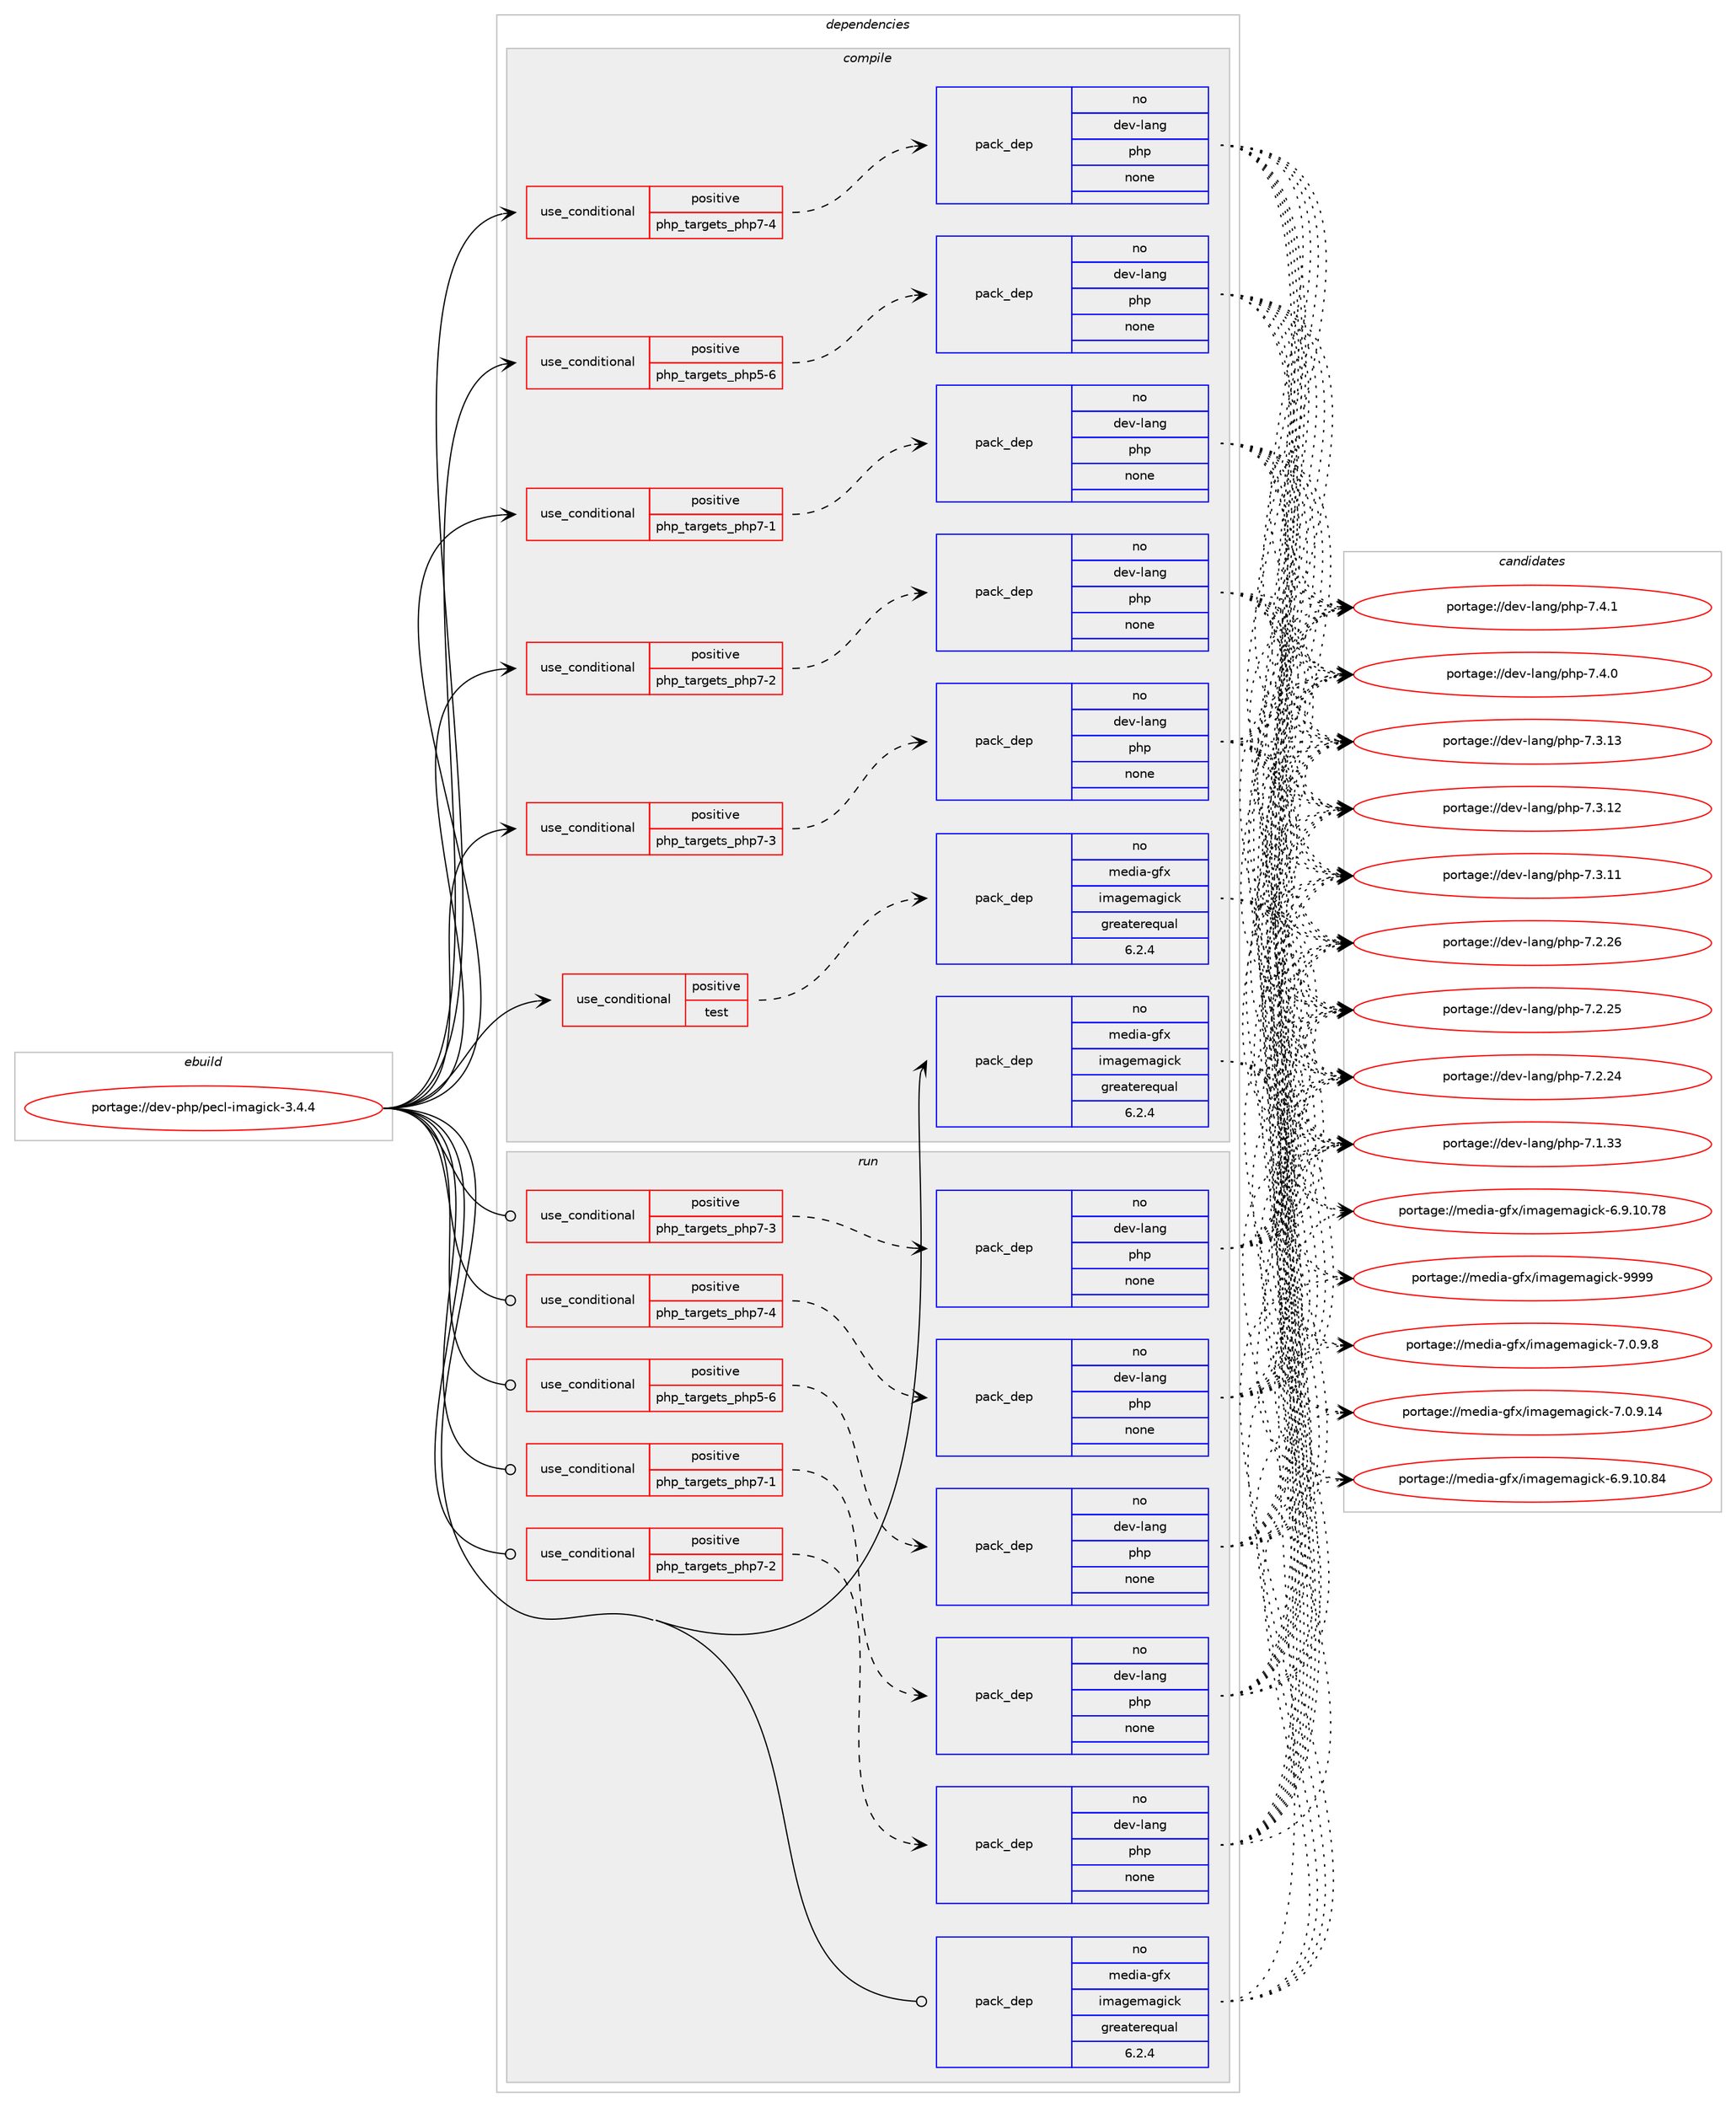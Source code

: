 digraph prolog {

# *************
# Graph options
# *************

newrank=true;
concentrate=true;
compound=true;
graph [rankdir=LR,fontname=Helvetica,fontsize=10,ranksep=1.5];#, ranksep=2.5, nodesep=0.2];
edge  [arrowhead=vee];
node  [fontname=Helvetica,fontsize=10];

# **********
# The ebuild
# **********

subgraph cluster_leftcol {
color=gray;
label=<<i>ebuild</i>>;
id [label="portage://dev-php/pecl-imagick-3.4.4", color=red, width=4, href="../dev-php/pecl-imagick-3.4.4.svg"];
}

# ****************
# The dependencies
# ****************

subgraph cluster_midcol {
color=gray;
label=<<i>dependencies</i>>;
subgraph cluster_compile {
fillcolor="#eeeeee";
style=filled;
label=<<i>compile</i>>;
subgraph cond120700 {
dependency476544 [label=<<TABLE BORDER="0" CELLBORDER="1" CELLSPACING="0" CELLPADDING="4"><TR><TD ROWSPAN="3" CELLPADDING="10">use_conditional</TD></TR><TR><TD>positive</TD></TR><TR><TD>php_targets_php5-6</TD></TR></TABLE>>, shape=none, color=red];
subgraph pack350807 {
dependency476545 [label=<<TABLE BORDER="0" CELLBORDER="1" CELLSPACING="0" CELLPADDING="4" WIDTH="220"><TR><TD ROWSPAN="6" CELLPADDING="30">pack_dep</TD></TR><TR><TD WIDTH="110">no</TD></TR><TR><TD>dev-lang</TD></TR><TR><TD>php</TD></TR><TR><TD>none</TD></TR><TR><TD></TD></TR></TABLE>>, shape=none, color=blue];
}
dependency476544:e -> dependency476545:w [weight=20,style="dashed",arrowhead="vee"];
}
id:e -> dependency476544:w [weight=20,style="solid",arrowhead="vee"];
subgraph cond120701 {
dependency476546 [label=<<TABLE BORDER="0" CELLBORDER="1" CELLSPACING="0" CELLPADDING="4"><TR><TD ROWSPAN="3" CELLPADDING="10">use_conditional</TD></TR><TR><TD>positive</TD></TR><TR><TD>php_targets_php7-1</TD></TR></TABLE>>, shape=none, color=red];
subgraph pack350808 {
dependency476547 [label=<<TABLE BORDER="0" CELLBORDER="1" CELLSPACING="0" CELLPADDING="4" WIDTH="220"><TR><TD ROWSPAN="6" CELLPADDING="30">pack_dep</TD></TR><TR><TD WIDTH="110">no</TD></TR><TR><TD>dev-lang</TD></TR><TR><TD>php</TD></TR><TR><TD>none</TD></TR><TR><TD></TD></TR></TABLE>>, shape=none, color=blue];
}
dependency476546:e -> dependency476547:w [weight=20,style="dashed",arrowhead="vee"];
}
id:e -> dependency476546:w [weight=20,style="solid",arrowhead="vee"];
subgraph cond120702 {
dependency476548 [label=<<TABLE BORDER="0" CELLBORDER="1" CELLSPACING="0" CELLPADDING="4"><TR><TD ROWSPAN="3" CELLPADDING="10">use_conditional</TD></TR><TR><TD>positive</TD></TR><TR><TD>php_targets_php7-2</TD></TR></TABLE>>, shape=none, color=red];
subgraph pack350809 {
dependency476549 [label=<<TABLE BORDER="0" CELLBORDER="1" CELLSPACING="0" CELLPADDING="4" WIDTH="220"><TR><TD ROWSPAN="6" CELLPADDING="30">pack_dep</TD></TR><TR><TD WIDTH="110">no</TD></TR><TR><TD>dev-lang</TD></TR><TR><TD>php</TD></TR><TR><TD>none</TD></TR><TR><TD></TD></TR></TABLE>>, shape=none, color=blue];
}
dependency476548:e -> dependency476549:w [weight=20,style="dashed",arrowhead="vee"];
}
id:e -> dependency476548:w [weight=20,style="solid",arrowhead="vee"];
subgraph cond120703 {
dependency476550 [label=<<TABLE BORDER="0" CELLBORDER="1" CELLSPACING="0" CELLPADDING="4"><TR><TD ROWSPAN="3" CELLPADDING="10">use_conditional</TD></TR><TR><TD>positive</TD></TR><TR><TD>php_targets_php7-3</TD></TR></TABLE>>, shape=none, color=red];
subgraph pack350810 {
dependency476551 [label=<<TABLE BORDER="0" CELLBORDER="1" CELLSPACING="0" CELLPADDING="4" WIDTH="220"><TR><TD ROWSPAN="6" CELLPADDING="30">pack_dep</TD></TR><TR><TD WIDTH="110">no</TD></TR><TR><TD>dev-lang</TD></TR><TR><TD>php</TD></TR><TR><TD>none</TD></TR><TR><TD></TD></TR></TABLE>>, shape=none, color=blue];
}
dependency476550:e -> dependency476551:w [weight=20,style="dashed",arrowhead="vee"];
}
id:e -> dependency476550:w [weight=20,style="solid",arrowhead="vee"];
subgraph cond120704 {
dependency476552 [label=<<TABLE BORDER="0" CELLBORDER="1" CELLSPACING="0" CELLPADDING="4"><TR><TD ROWSPAN="3" CELLPADDING="10">use_conditional</TD></TR><TR><TD>positive</TD></TR><TR><TD>php_targets_php7-4</TD></TR></TABLE>>, shape=none, color=red];
subgraph pack350811 {
dependency476553 [label=<<TABLE BORDER="0" CELLBORDER="1" CELLSPACING="0" CELLPADDING="4" WIDTH="220"><TR><TD ROWSPAN="6" CELLPADDING="30">pack_dep</TD></TR><TR><TD WIDTH="110">no</TD></TR><TR><TD>dev-lang</TD></TR><TR><TD>php</TD></TR><TR><TD>none</TD></TR><TR><TD></TD></TR></TABLE>>, shape=none, color=blue];
}
dependency476552:e -> dependency476553:w [weight=20,style="dashed",arrowhead="vee"];
}
id:e -> dependency476552:w [weight=20,style="solid",arrowhead="vee"];
subgraph cond120705 {
dependency476554 [label=<<TABLE BORDER="0" CELLBORDER="1" CELLSPACING="0" CELLPADDING="4"><TR><TD ROWSPAN="3" CELLPADDING="10">use_conditional</TD></TR><TR><TD>positive</TD></TR><TR><TD>test</TD></TR></TABLE>>, shape=none, color=red];
subgraph pack350812 {
dependency476555 [label=<<TABLE BORDER="0" CELLBORDER="1" CELLSPACING="0" CELLPADDING="4" WIDTH="220"><TR><TD ROWSPAN="6" CELLPADDING="30">pack_dep</TD></TR><TR><TD WIDTH="110">no</TD></TR><TR><TD>media-gfx</TD></TR><TR><TD>imagemagick</TD></TR><TR><TD>greaterequal</TD></TR><TR><TD>6.2.4</TD></TR></TABLE>>, shape=none, color=blue];
}
dependency476554:e -> dependency476555:w [weight=20,style="dashed",arrowhead="vee"];
}
id:e -> dependency476554:w [weight=20,style="solid",arrowhead="vee"];
subgraph pack350813 {
dependency476556 [label=<<TABLE BORDER="0" CELLBORDER="1" CELLSPACING="0" CELLPADDING="4" WIDTH="220"><TR><TD ROWSPAN="6" CELLPADDING="30">pack_dep</TD></TR><TR><TD WIDTH="110">no</TD></TR><TR><TD>media-gfx</TD></TR><TR><TD>imagemagick</TD></TR><TR><TD>greaterequal</TD></TR><TR><TD>6.2.4</TD></TR></TABLE>>, shape=none, color=blue];
}
id:e -> dependency476556:w [weight=20,style="solid",arrowhead="vee"];
}
subgraph cluster_compileandrun {
fillcolor="#eeeeee";
style=filled;
label=<<i>compile and run</i>>;
}
subgraph cluster_run {
fillcolor="#eeeeee";
style=filled;
label=<<i>run</i>>;
subgraph cond120706 {
dependency476557 [label=<<TABLE BORDER="0" CELLBORDER="1" CELLSPACING="0" CELLPADDING="4"><TR><TD ROWSPAN="3" CELLPADDING="10">use_conditional</TD></TR><TR><TD>positive</TD></TR><TR><TD>php_targets_php5-6</TD></TR></TABLE>>, shape=none, color=red];
subgraph pack350814 {
dependency476558 [label=<<TABLE BORDER="0" CELLBORDER="1" CELLSPACING="0" CELLPADDING="4" WIDTH="220"><TR><TD ROWSPAN="6" CELLPADDING="30">pack_dep</TD></TR><TR><TD WIDTH="110">no</TD></TR><TR><TD>dev-lang</TD></TR><TR><TD>php</TD></TR><TR><TD>none</TD></TR><TR><TD></TD></TR></TABLE>>, shape=none, color=blue];
}
dependency476557:e -> dependency476558:w [weight=20,style="dashed",arrowhead="vee"];
}
id:e -> dependency476557:w [weight=20,style="solid",arrowhead="odot"];
subgraph cond120707 {
dependency476559 [label=<<TABLE BORDER="0" CELLBORDER="1" CELLSPACING="0" CELLPADDING="4"><TR><TD ROWSPAN="3" CELLPADDING="10">use_conditional</TD></TR><TR><TD>positive</TD></TR><TR><TD>php_targets_php7-1</TD></TR></TABLE>>, shape=none, color=red];
subgraph pack350815 {
dependency476560 [label=<<TABLE BORDER="0" CELLBORDER="1" CELLSPACING="0" CELLPADDING="4" WIDTH="220"><TR><TD ROWSPAN="6" CELLPADDING="30">pack_dep</TD></TR><TR><TD WIDTH="110">no</TD></TR><TR><TD>dev-lang</TD></TR><TR><TD>php</TD></TR><TR><TD>none</TD></TR><TR><TD></TD></TR></TABLE>>, shape=none, color=blue];
}
dependency476559:e -> dependency476560:w [weight=20,style="dashed",arrowhead="vee"];
}
id:e -> dependency476559:w [weight=20,style="solid",arrowhead="odot"];
subgraph cond120708 {
dependency476561 [label=<<TABLE BORDER="0" CELLBORDER="1" CELLSPACING="0" CELLPADDING="4"><TR><TD ROWSPAN="3" CELLPADDING="10">use_conditional</TD></TR><TR><TD>positive</TD></TR><TR><TD>php_targets_php7-2</TD></TR></TABLE>>, shape=none, color=red];
subgraph pack350816 {
dependency476562 [label=<<TABLE BORDER="0" CELLBORDER="1" CELLSPACING="0" CELLPADDING="4" WIDTH="220"><TR><TD ROWSPAN="6" CELLPADDING="30">pack_dep</TD></TR><TR><TD WIDTH="110">no</TD></TR><TR><TD>dev-lang</TD></TR><TR><TD>php</TD></TR><TR><TD>none</TD></TR><TR><TD></TD></TR></TABLE>>, shape=none, color=blue];
}
dependency476561:e -> dependency476562:w [weight=20,style="dashed",arrowhead="vee"];
}
id:e -> dependency476561:w [weight=20,style="solid",arrowhead="odot"];
subgraph cond120709 {
dependency476563 [label=<<TABLE BORDER="0" CELLBORDER="1" CELLSPACING="0" CELLPADDING="4"><TR><TD ROWSPAN="3" CELLPADDING="10">use_conditional</TD></TR><TR><TD>positive</TD></TR><TR><TD>php_targets_php7-3</TD></TR></TABLE>>, shape=none, color=red];
subgraph pack350817 {
dependency476564 [label=<<TABLE BORDER="0" CELLBORDER="1" CELLSPACING="0" CELLPADDING="4" WIDTH="220"><TR><TD ROWSPAN="6" CELLPADDING="30">pack_dep</TD></TR><TR><TD WIDTH="110">no</TD></TR><TR><TD>dev-lang</TD></TR><TR><TD>php</TD></TR><TR><TD>none</TD></TR><TR><TD></TD></TR></TABLE>>, shape=none, color=blue];
}
dependency476563:e -> dependency476564:w [weight=20,style="dashed",arrowhead="vee"];
}
id:e -> dependency476563:w [weight=20,style="solid",arrowhead="odot"];
subgraph cond120710 {
dependency476565 [label=<<TABLE BORDER="0" CELLBORDER="1" CELLSPACING="0" CELLPADDING="4"><TR><TD ROWSPAN="3" CELLPADDING="10">use_conditional</TD></TR><TR><TD>positive</TD></TR><TR><TD>php_targets_php7-4</TD></TR></TABLE>>, shape=none, color=red];
subgraph pack350818 {
dependency476566 [label=<<TABLE BORDER="0" CELLBORDER="1" CELLSPACING="0" CELLPADDING="4" WIDTH="220"><TR><TD ROWSPAN="6" CELLPADDING="30">pack_dep</TD></TR><TR><TD WIDTH="110">no</TD></TR><TR><TD>dev-lang</TD></TR><TR><TD>php</TD></TR><TR><TD>none</TD></TR><TR><TD></TD></TR></TABLE>>, shape=none, color=blue];
}
dependency476565:e -> dependency476566:w [weight=20,style="dashed",arrowhead="vee"];
}
id:e -> dependency476565:w [weight=20,style="solid",arrowhead="odot"];
subgraph pack350819 {
dependency476567 [label=<<TABLE BORDER="0" CELLBORDER="1" CELLSPACING="0" CELLPADDING="4" WIDTH="220"><TR><TD ROWSPAN="6" CELLPADDING="30">pack_dep</TD></TR><TR><TD WIDTH="110">no</TD></TR><TR><TD>media-gfx</TD></TR><TR><TD>imagemagick</TD></TR><TR><TD>greaterequal</TD></TR><TR><TD>6.2.4</TD></TR></TABLE>>, shape=none, color=blue];
}
id:e -> dependency476567:w [weight=20,style="solid",arrowhead="odot"];
}
}

# **************
# The candidates
# **************

subgraph cluster_choices {
rank=same;
color=gray;
label=<<i>candidates</i>>;

subgraph choice350807 {
color=black;
nodesep=1;
choice100101118451089711010347112104112455546524649 [label="portage://dev-lang/php-7.4.1", color=red, width=4,href="../dev-lang/php-7.4.1.svg"];
choice100101118451089711010347112104112455546524648 [label="portage://dev-lang/php-7.4.0", color=red, width=4,href="../dev-lang/php-7.4.0.svg"];
choice10010111845108971101034711210411245554651464951 [label="portage://dev-lang/php-7.3.13", color=red, width=4,href="../dev-lang/php-7.3.13.svg"];
choice10010111845108971101034711210411245554651464950 [label="portage://dev-lang/php-7.3.12", color=red, width=4,href="../dev-lang/php-7.3.12.svg"];
choice10010111845108971101034711210411245554651464949 [label="portage://dev-lang/php-7.3.11", color=red, width=4,href="../dev-lang/php-7.3.11.svg"];
choice10010111845108971101034711210411245554650465054 [label="portage://dev-lang/php-7.2.26", color=red, width=4,href="../dev-lang/php-7.2.26.svg"];
choice10010111845108971101034711210411245554650465053 [label="portage://dev-lang/php-7.2.25", color=red, width=4,href="../dev-lang/php-7.2.25.svg"];
choice10010111845108971101034711210411245554650465052 [label="portage://dev-lang/php-7.2.24", color=red, width=4,href="../dev-lang/php-7.2.24.svg"];
choice10010111845108971101034711210411245554649465151 [label="portage://dev-lang/php-7.1.33", color=red, width=4,href="../dev-lang/php-7.1.33.svg"];
dependency476545:e -> choice100101118451089711010347112104112455546524649:w [style=dotted,weight="100"];
dependency476545:e -> choice100101118451089711010347112104112455546524648:w [style=dotted,weight="100"];
dependency476545:e -> choice10010111845108971101034711210411245554651464951:w [style=dotted,weight="100"];
dependency476545:e -> choice10010111845108971101034711210411245554651464950:w [style=dotted,weight="100"];
dependency476545:e -> choice10010111845108971101034711210411245554651464949:w [style=dotted,weight="100"];
dependency476545:e -> choice10010111845108971101034711210411245554650465054:w [style=dotted,weight="100"];
dependency476545:e -> choice10010111845108971101034711210411245554650465053:w [style=dotted,weight="100"];
dependency476545:e -> choice10010111845108971101034711210411245554650465052:w [style=dotted,weight="100"];
dependency476545:e -> choice10010111845108971101034711210411245554649465151:w [style=dotted,weight="100"];
}
subgraph choice350808 {
color=black;
nodesep=1;
choice100101118451089711010347112104112455546524649 [label="portage://dev-lang/php-7.4.1", color=red, width=4,href="../dev-lang/php-7.4.1.svg"];
choice100101118451089711010347112104112455546524648 [label="portage://dev-lang/php-7.4.0", color=red, width=4,href="../dev-lang/php-7.4.0.svg"];
choice10010111845108971101034711210411245554651464951 [label="portage://dev-lang/php-7.3.13", color=red, width=4,href="../dev-lang/php-7.3.13.svg"];
choice10010111845108971101034711210411245554651464950 [label="portage://dev-lang/php-7.3.12", color=red, width=4,href="../dev-lang/php-7.3.12.svg"];
choice10010111845108971101034711210411245554651464949 [label="portage://dev-lang/php-7.3.11", color=red, width=4,href="../dev-lang/php-7.3.11.svg"];
choice10010111845108971101034711210411245554650465054 [label="portage://dev-lang/php-7.2.26", color=red, width=4,href="../dev-lang/php-7.2.26.svg"];
choice10010111845108971101034711210411245554650465053 [label="portage://dev-lang/php-7.2.25", color=red, width=4,href="../dev-lang/php-7.2.25.svg"];
choice10010111845108971101034711210411245554650465052 [label="portage://dev-lang/php-7.2.24", color=red, width=4,href="../dev-lang/php-7.2.24.svg"];
choice10010111845108971101034711210411245554649465151 [label="portage://dev-lang/php-7.1.33", color=red, width=4,href="../dev-lang/php-7.1.33.svg"];
dependency476547:e -> choice100101118451089711010347112104112455546524649:w [style=dotted,weight="100"];
dependency476547:e -> choice100101118451089711010347112104112455546524648:w [style=dotted,weight="100"];
dependency476547:e -> choice10010111845108971101034711210411245554651464951:w [style=dotted,weight="100"];
dependency476547:e -> choice10010111845108971101034711210411245554651464950:w [style=dotted,weight="100"];
dependency476547:e -> choice10010111845108971101034711210411245554651464949:w [style=dotted,weight="100"];
dependency476547:e -> choice10010111845108971101034711210411245554650465054:w [style=dotted,weight="100"];
dependency476547:e -> choice10010111845108971101034711210411245554650465053:w [style=dotted,weight="100"];
dependency476547:e -> choice10010111845108971101034711210411245554650465052:w [style=dotted,weight="100"];
dependency476547:e -> choice10010111845108971101034711210411245554649465151:w [style=dotted,weight="100"];
}
subgraph choice350809 {
color=black;
nodesep=1;
choice100101118451089711010347112104112455546524649 [label="portage://dev-lang/php-7.4.1", color=red, width=4,href="../dev-lang/php-7.4.1.svg"];
choice100101118451089711010347112104112455546524648 [label="portage://dev-lang/php-7.4.0", color=red, width=4,href="../dev-lang/php-7.4.0.svg"];
choice10010111845108971101034711210411245554651464951 [label="portage://dev-lang/php-7.3.13", color=red, width=4,href="../dev-lang/php-7.3.13.svg"];
choice10010111845108971101034711210411245554651464950 [label="portage://dev-lang/php-7.3.12", color=red, width=4,href="../dev-lang/php-7.3.12.svg"];
choice10010111845108971101034711210411245554651464949 [label="portage://dev-lang/php-7.3.11", color=red, width=4,href="../dev-lang/php-7.3.11.svg"];
choice10010111845108971101034711210411245554650465054 [label="portage://dev-lang/php-7.2.26", color=red, width=4,href="../dev-lang/php-7.2.26.svg"];
choice10010111845108971101034711210411245554650465053 [label="portage://dev-lang/php-7.2.25", color=red, width=4,href="../dev-lang/php-7.2.25.svg"];
choice10010111845108971101034711210411245554650465052 [label="portage://dev-lang/php-7.2.24", color=red, width=4,href="../dev-lang/php-7.2.24.svg"];
choice10010111845108971101034711210411245554649465151 [label="portage://dev-lang/php-7.1.33", color=red, width=4,href="../dev-lang/php-7.1.33.svg"];
dependency476549:e -> choice100101118451089711010347112104112455546524649:w [style=dotted,weight="100"];
dependency476549:e -> choice100101118451089711010347112104112455546524648:w [style=dotted,weight="100"];
dependency476549:e -> choice10010111845108971101034711210411245554651464951:w [style=dotted,weight="100"];
dependency476549:e -> choice10010111845108971101034711210411245554651464950:w [style=dotted,weight="100"];
dependency476549:e -> choice10010111845108971101034711210411245554651464949:w [style=dotted,weight="100"];
dependency476549:e -> choice10010111845108971101034711210411245554650465054:w [style=dotted,weight="100"];
dependency476549:e -> choice10010111845108971101034711210411245554650465053:w [style=dotted,weight="100"];
dependency476549:e -> choice10010111845108971101034711210411245554650465052:w [style=dotted,weight="100"];
dependency476549:e -> choice10010111845108971101034711210411245554649465151:w [style=dotted,weight="100"];
}
subgraph choice350810 {
color=black;
nodesep=1;
choice100101118451089711010347112104112455546524649 [label="portage://dev-lang/php-7.4.1", color=red, width=4,href="../dev-lang/php-7.4.1.svg"];
choice100101118451089711010347112104112455546524648 [label="portage://dev-lang/php-7.4.0", color=red, width=4,href="../dev-lang/php-7.4.0.svg"];
choice10010111845108971101034711210411245554651464951 [label="portage://dev-lang/php-7.3.13", color=red, width=4,href="../dev-lang/php-7.3.13.svg"];
choice10010111845108971101034711210411245554651464950 [label="portage://dev-lang/php-7.3.12", color=red, width=4,href="../dev-lang/php-7.3.12.svg"];
choice10010111845108971101034711210411245554651464949 [label="portage://dev-lang/php-7.3.11", color=red, width=4,href="../dev-lang/php-7.3.11.svg"];
choice10010111845108971101034711210411245554650465054 [label="portage://dev-lang/php-7.2.26", color=red, width=4,href="../dev-lang/php-7.2.26.svg"];
choice10010111845108971101034711210411245554650465053 [label="portage://dev-lang/php-7.2.25", color=red, width=4,href="../dev-lang/php-7.2.25.svg"];
choice10010111845108971101034711210411245554650465052 [label="portage://dev-lang/php-7.2.24", color=red, width=4,href="../dev-lang/php-7.2.24.svg"];
choice10010111845108971101034711210411245554649465151 [label="portage://dev-lang/php-7.1.33", color=red, width=4,href="../dev-lang/php-7.1.33.svg"];
dependency476551:e -> choice100101118451089711010347112104112455546524649:w [style=dotted,weight="100"];
dependency476551:e -> choice100101118451089711010347112104112455546524648:w [style=dotted,weight="100"];
dependency476551:e -> choice10010111845108971101034711210411245554651464951:w [style=dotted,weight="100"];
dependency476551:e -> choice10010111845108971101034711210411245554651464950:w [style=dotted,weight="100"];
dependency476551:e -> choice10010111845108971101034711210411245554651464949:w [style=dotted,weight="100"];
dependency476551:e -> choice10010111845108971101034711210411245554650465054:w [style=dotted,weight="100"];
dependency476551:e -> choice10010111845108971101034711210411245554650465053:w [style=dotted,weight="100"];
dependency476551:e -> choice10010111845108971101034711210411245554650465052:w [style=dotted,weight="100"];
dependency476551:e -> choice10010111845108971101034711210411245554649465151:w [style=dotted,weight="100"];
}
subgraph choice350811 {
color=black;
nodesep=1;
choice100101118451089711010347112104112455546524649 [label="portage://dev-lang/php-7.4.1", color=red, width=4,href="../dev-lang/php-7.4.1.svg"];
choice100101118451089711010347112104112455546524648 [label="portage://dev-lang/php-7.4.0", color=red, width=4,href="../dev-lang/php-7.4.0.svg"];
choice10010111845108971101034711210411245554651464951 [label="portage://dev-lang/php-7.3.13", color=red, width=4,href="../dev-lang/php-7.3.13.svg"];
choice10010111845108971101034711210411245554651464950 [label="portage://dev-lang/php-7.3.12", color=red, width=4,href="../dev-lang/php-7.3.12.svg"];
choice10010111845108971101034711210411245554651464949 [label="portage://dev-lang/php-7.3.11", color=red, width=4,href="../dev-lang/php-7.3.11.svg"];
choice10010111845108971101034711210411245554650465054 [label="portage://dev-lang/php-7.2.26", color=red, width=4,href="../dev-lang/php-7.2.26.svg"];
choice10010111845108971101034711210411245554650465053 [label="portage://dev-lang/php-7.2.25", color=red, width=4,href="../dev-lang/php-7.2.25.svg"];
choice10010111845108971101034711210411245554650465052 [label="portage://dev-lang/php-7.2.24", color=red, width=4,href="../dev-lang/php-7.2.24.svg"];
choice10010111845108971101034711210411245554649465151 [label="portage://dev-lang/php-7.1.33", color=red, width=4,href="../dev-lang/php-7.1.33.svg"];
dependency476553:e -> choice100101118451089711010347112104112455546524649:w [style=dotted,weight="100"];
dependency476553:e -> choice100101118451089711010347112104112455546524648:w [style=dotted,weight="100"];
dependency476553:e -> choice10010111845108971101034711210411245554651464951:w [style=dotted,weight="100"];
dependency476553:e -> choice10010111845108971101034711210411245554651464950:w [style=dotted,weight="100"];
dependency476553:e -> choice10010111845108971101034711210411245554651464949:w [style=dotted,weight="100"];
dependency476553:e -> choice10010111845108971101034711210411245554650465054:w [style=dotted,weight="100"];
dependency476553:e -> choice10010111845108971101034711210411245554650465053:w [style=dotted,weight="100"];
dependency476553:e -> choice10010111845108971101034711210411245554650465052:w [style=dotted,weight="100"];
dependency476553:e -> choice10010111845108971101034711210411245554649465151:w [style=dotted,weight="100"];
}
subgraph choice350812 {
color=black;
nodesep=1;
choice1091011001059745103102120471051099710310110997103105991074557575757 [label="portage://media-gfx/imagemagick-9999", color=red, width=4,href="../media-gfx/imagemagick-9999.svg"];
choice1091011001059745103102120471051099710310110997103105991074555464846574656 [label="portage://media-gfx/imagemagick-7.0.9.8", color=red, width=4,href="../media-gfx/imagemagick-7.0.9.8.svg"];
choice109101100105974510310212047105109971031011099710310599107455546484657464952 [label="portage://media-gfx/imagemagick-7.0.9.14", color=red, width=4,href="../media-gfx/imagemagick-7.0.9.14.svg"];
choice10910110010597451031021204710510997103101109971031059910745544657464948465652 [label="portage://media-gfx/imagemagick-6.9.10.84", color=red, width=4,href="../media-gfx/imagemagick-6.9.10.84.svg"];
choice10910110010597451031021204710510997103101109971031059910745544657464948465556 [label="portage://media-gfx/imagemagick-6.9.10.78", color=red, width=4,href="../media-gfx/imagemagick-6.9.10.78.svg"];
dependency476555:e -> choice1091011001059745103102120471051099710310110997103105991074557575757:w [style=dotted,weight="100"];
dependency476555:e -> choice1091011001059745103102120471051099710310110997103105991074555464846574656:w [style=dotted,weight="100"];
dependency476555:e -> choice109101100105974510310212047105109971031011099710310599107455546484657464952:w [style=dotted,weight="100"];
dependency476555:e -> choice10910110010597451031021204710510997103101109971031059910745544657464948465652:w [style=dotted,weight="100"];
dependency476555:e -> choice10910110010597451031021204710510997103101109971031059910745544657464948465556:w [style=dotted,weight="100"];
}
subgraph choice350813 {
color=black;
nodesep=1;
choice1091011001059745103102120471051099710310110997103105991074557575757 [label="portage://media-gfx/imagemagick-9999", color=red, width=4,href="../media-gfx/imagemagick-9999.svg"];
choice1091011001059745103102120471051099710310110997103105991074555464846574656 [label="portage://media-gfx/imagemagick-7.0.9.8", color=red, width=4,href="../media-gfx/imagemagick-7.0.9.8.svg"];
choice109101100105974510310212047105109971031011099710310599107455546484657464952 [label="portage://media-gfx/imagemagick-7.0.9.14", color=red, width=4,href="../media-gfx/imagemagick-7.0.9.14.svg"];
choice10910110010597451031021204710510997103101109971031059910745544657464948465652 [label="portage://media-gfx/imagemagick-6.9.10.84", color=red, width=4,href="../media-gfx/imagemagick-6.9.10.84.svg"];
choice10910110010597451031021204710510997103101109971031059910745544657464948465556 [label="portage://media-gfx/imagemagick-6.9.10.78", color=red, width=4,href="../media-gfx/imagemagick-6.9.10.78.svg"];
dependency476556:e -> choice1091011001059745103102120471051099710310110997103105991074557575757:w [style=dotted,weight="100"];
dependency476556:e -> choice1091011001059745103102120471051099710310110997103105991074555464846574656:w [style=dotted,weight="100"];
dependency476556:e -> choice109101100105974510310212047105109971031011099710310599107455546484657464952:w [style=dotted,weight="100"];
dependency476556:e -> choice10910110010597451031021204710510997103101109971031059910745544657464948465652:w [style=dotted,weight="100"];
dependency476556:e -> choice10910110010597451031021204710510997103101109971031059910745544657464948465556:w [style=dotted,weight="100"];
}
subgraph choice350814 {
color=black;
nodesep=1;
choice100101118451089711010347112104112455546524649 [label="portage://dev-lang/php-7.4.1", color=red, width=4,href="../dev-lang/php-7.4.1.svg"];
choice100101118451089711010347112104112455546524648 [label="portage://dev-lang/php-7.4.0", color=red, width=4,href="../dev-lang/php-7.4.0.svg"];
choice10010111845108971101034711210411245554651464951 [label="portage://dev-lang/php-7.3.13", color=red, width=4,href="../dev-lang/php-7.3.13.svg"];
choice10010111845108971101034711210411245554651464950 [label="portage://dev-lang/php-7.3.12", color=red, width=4,href="../dev-lang/php-7.3.12.svg"];
choice10010111845108971101034711210411245554651464949 [label="portage://dev-lang/php-7.3.11", color=red, width=4,href="../dev-lang/php-7.3.11.svg"];
choice10010111845108971101034711210411245554650465054 [label="portage://dev-lang/php-7.2.26", color=red, width=4,href="../dev-lang/php-7.2.26.svg"];
choice10010111845108971101034711210411245554650465053 [label="portage://dev-lang/php-7.2.25", color=red, width=4,href="../dev-lang/php-7.2.25.svg"];
choice10010111845108971101034711210411245554650465052 [label="portage://dev-lang/php-7.2.24", color=red, width=4,href="../dev-lang/php-7.2.24.svg"];
choice10010111845108971101034711210411245554649465151 [label="portage://dev-lang/php-7.1.33", color=red, width=4,href="../dev-lang/php-7.1.33.svg"];
dependency476558:e -> choice100101118451089711010347112104112455546524649:w [style=dotted,weight="100"];
dependency476558:e -> choice100101118451089711010347112104112455546524648:w [style=dotted,weight="100"];
dependency476558:e -> choice10010111845108971101034711210411245554651464951:w [style=dotted,weight="100"];
dependency476558:e -> choice10010111845108971101034711210411245554651464950:w [style=dotted,weight="100"];
dependency476558:e -> choice10010111845108971101034711210411245554651464949:w [style=dotted,weight="100"];
dependency476558:e -> choice10010111845108971101034711210411245554650465054:w [style=dotted,weight="100"];
dependency476558:e -> choice10010111845108971101034711210411245554650465053:w [style=dotted,weight="100"];
dependency476558:e -> choice10010111845108971101034711210411245554650465052:w [style=dotted,weight="100"];
dependency476558:e -> choice10010111845108971101034711210411245554649465151:w [style=dotted,weight="100"];
}
subgraph choice350815 {
color=black;
nodesep=1;
choice100101118451089711010347112104112455546524649 [label="portage://dev-lang/php-7.4.1", color=red, width=4,href="../dev-lang/php-7.4.1.svg"];
choice100101118451089711010347112104112455546524648 [label="portage://dev-lang/php-7.4.0", color=red, width=4,href="../dev-lang/php-7.4.0.svg"];
choice10010111845108971101034711210411245554651464951 [label="portage://dev-lang/php-7.3.13", color=red, width=4,href="../dev-lang/php-7.3.13.svg"];
choice10010111845108971101034711210411245554651464950 [label="portage://dev-lang/php-7.3.12", color=red, width=4,href="../dev-lang/php-7.3.12.svg"];
choice10010111845108971101034711210411245554651464949 [label="portage://dev-lang/php-7.3.11", color=red, width=4,href="../dev-lang/php-7.3.11.svg"];
choice10010111845108971101034711210411245554650465054 [label="portage://dev-lang/php-7.2.26", color=red, width=4,href="../dev-lang/php-7.2.26.svg"];
choice10010111845108971101034711210411245554650465053 [label="portage://dev-lang/php-7.2.25", color=red, width=4,href="../dev-lang/php-7.2.25.svg"];
choice10010111845108971101034711210411245554650465052 [label="portage://dev-lang/php-7.2.24", color=red, width=4,href="../dev-lang/php-7.2.24.svg"];
choice10010111845108971101034711210411245554649465151 [label="portage://dev-lang/php-7.1.33", color=red, width=4,href="../dev-lang/php-7.1.33.svg"];
dependency476560:e -> choice100101118451089711010347112104112455546524649:w [style=dotted,weight="100"];
dependency476560:e -> choice100101118451089711010347112104112455546524648:w [style=dotted,weight="100"];
dependency476560:e -> choice10010111845108971101034711210411245554651464951:w [style=dotted,weight="100"];
dependency476560:e -> choice10010111845108971101034711210411245554651464950:w [style=dotted,weight="100"];
dependency476560:e -> choice10010111845108971101034711210411245554651464949:w [style=dotted,weight="100"];
dependency476560:e -> choice10010111845108971101034711210411245554650465054:w [style=dotted,weight="100"];
dependency476560:e -> choice10010111845108971101034711210411245554650465053:w [style=dotted,weight="100"];
dependency476560:e -> choice10010111845108971101034711210411245554650465052:w [style=dotted,weight="100"];
dependency476560:e -> choice10010111845108971101034711210411245554649465151:w [style=dotted,weight="100"];
}
subgraph choice350816 {
color=black;
nodesep=1;
choice100101118451089711010347112104112455546524649 [label="portage://dev-lang/php-7.4.1", color=red, width=4,href="../dev-lang/php-7.4.1.svg"];
choice100101118451089711010347112104112455546524648 [label="portage://dev-lang/php-7.4.0", color=red, width=4,href="../dev-lang/php-7.4.0.svg"];
choice10010111845108971101034711210411245554651464951 [label="portage://dev-lang/php-7.3.13", color=red, width=4,href="../dev-lang/php-7.3.13.svg"];
choice10010111845108971101034711210411245554651464950 [label="portage://dev-lang/php-7.3.12", color=red, width=4,href="../dev-lang/php-7.3.12.svg"];
choice10010111845108971101034711210411245554651464949 [label="portage://dev-lang/php-7.3.11", color=red, width=4,href="../dev-lang/php-7.3.11.svg"];
choice10010111845108971101034711210411245554650465054 [label="portage://dev-lang/php-7.2.26", color=red, width=4,href="../dev-lang/php-7.2.26.svg"];
choice10010111845108971101034711210411245554650465053 [label="portage://dev-lang/php-7.2.25", color=red, width=4,href="../dev-lang/php-7.2.25.svg"];
choice10010111845108971101034711210411245554650465052 [label="portage://dev-lang/php-7.2.24", color=red, width=4,href="../dev-lang/php-7.2.24.svg"];
choice10010111845108971101034711210411245554649465151 [label="portage://dev-lang/php-7.1.33", color=red, width=4,href="../dev-lang/php-7.1.33.svg"];
dependency476562:e -> choice100101118451089711010347112104112455546524649:w [style=dotted,weight="100"];
dependency476562:e -> choice100101118451089711010347112104112455546524648:w [style=dotted,weight="100"];
dependency476562:e -> choice10010111845108971101034711210411245554651464951:w [style=dotted,weight="100"];
dependency476562:e -> choice10010111845108971101034711210411245554651464950:w [style=dotted,weight="100"];
dependency476562:e -> choice10010111845108971101034711210411245554651464949:w [style=dotted,weight="100"];
dependency476562:e -> choice10010111845108971101034711210411245554650465054:w [style=dotted,weight="100"];
dependency476562:e -> choice10010111845108971101034711210411245554650465053:w [style=dotted,weight="100"];
dependency476562:e -> choice10010111845108971101034711210411245554650465052:w [style=dotted,weight="100"];
dependency476562:e -> choice10010111845108971101034711210411245554649465151:w [style=dotted,weight="100"];
}
subgraph choice350817 {
color=black;
nodesep=1;
choice100101118451089711010347112104112455546524649 [label="portage://dev-lang/php-7.4.1", color=red, width=4,href="../dev-lang/php-7.4.1.svg"];
choice100101118451089711010347112104112455546524648 [label="portage://dev-lang/php-7.4.0", color=red, width=4,href="../dev-lang/php-7.4.0.svg"];
choice10010111845108971101034711210411245554651464951 [label="portage://dev-lang/php-7.3.13", color=red, width=4,href="../dev-lang/php-7.3.13.svg"];
choice10010111845108971101034711210411245554651464950 [label="portage://dev-lang/php-7.3.12", color=red, width=4,href="../dev-lang/php-7.3.12.svg"];
choice10010111845108971101034711210411245554651464949 [label="portage://dev-lang/php-7.3.11", color=red, width=4,href="../dev-lang/php-7.3.11.svg"];
choice10010111845108971101034711210411245554650465054 [label="portage://dev-lang/php-7.2.26", color=red, width=4,href="../dev-lang/php-7.2.26.svg"];
choice10010111845108971101034711210411245554650465053 [label="portage://dev-lang/php-7.2.25", color=red, width=4,href="../dev-lang/php-7.2.25.svg"];
choice10010111845108971101034711210411245554650465052 [label="portage://dev-lang/php-7.2.24", color=red, width=4,href="../dev-lang/php-7.2.24.svg"];
choice10010111845108971101034711210411245554649465151 [label="portage://dev-lang/php-7.1.33", color=red, width=4,href="../dev-lang/php-7.1.33.svg"];
dependency476564:e -> choice100101118451089711010347112104112455546524649:w [style=dotted,weight="100"];
dependency476564:e -> choice100101118451089711010347112104112455546524648:w [style=dotted,weight="100"];
dependency476564:e -> choice10010111845108971101034711210411245554651464951:w [style=dotted,weight="100"];
dependency476564:e -> choice10010111845108971101034711210411245554651464950:w [style=dotted,weight="100"];
dependency476564:e -> choice10010111845108971101034711210411245554651464949:w [style=dotted,weight="100"];
dependency476564:e -> choice10010111845108971101034711210411245554650465054:w [style=dotted,weight="100"];
dependency476564:e -> choice10010111845108971101034711210411245554650465053:w [style=dotted,weight="100"];
dependency476564:e -> choice10010111845108971101034711210411245554650465052:w [style=dotted,weight="100"];
dependency476564:e -> choice10010111845108971101034711210411245554649465151:w [style=dotted,weight="100"];
}
subgraph choice350818 {
color=black;
nodesep=1;
choice100101118451089711010347112104112455546524649 [label="portage://dev-lang/php-7.4.1", color=red, width=4,href="../dev-lang/php-7.4.1.svg"];
choice100101118451089711010347112104112455546524648 [label="portage://dev-lang/php-7.4.0", color=red, width=4,href="../dev-lang/php-7.4.0.svg"];
choice10010111845108971101034711210411245554651464951 [label="portage://dev-lang/php-7.3.13", color=red, width=4,href="../dev-lang/php-7.3.13.svg"];
choice10010111845108971101034711210411245554651464950 [label="portage://dev-lang/php-7.3.12", color=red, width=4,href="../dev-lang/php-7.3.12.svg"];
choice10010111845108971101034711210411245554651464949 [label="portage://dev-lang/php-7.3.11", color=red, width=4,href="../dev-lang/php-7.3.11.svg"];
choice10010111845108971101034711210411245554650465054 [label="portage://dev-lang/php-7.2.26", color=red, width=4,href="../dev-lang/php-7.2.26.svg"];
choice10010111845108971101034711210411245554650465053 [label="portage://dev-lang/php-7.2.25", color=red, width=4,href="../dev-lang/php-7.2.25.svg"];
choice10010111845108971101034711210411245554650465052 [label="portage://dev-lang/php-7.2.24", color=red, width=4,href="../dev-lang/php-7.2.24.svg"];
choice10010111845108971101034711210411245554649465151 [label="portage://dev-lang/php-7.1.33", color=red, width=4,href="../dev-lang/php-7.1.33.svg"];
dependency476566:e -> choice100101118451089711010347112104112455546524649:w [style=dotted,weight="100"];
dependency476566:e -> choice100101118451089711010347112104112455546524648:w [style=dotted,weight="100"];
dependency476566:e -> choice10010111845108971101034711210411245554651464951:w [style=dotted,weight="100"];
dependency476566:e -> choice10010111845108971101034711210411245554651464950:w [style=dotted,weight="100"];
dependency476566:e -> choice10010111845108971101034711210411245554651464949:w [style=dotted,weight="100"];
dependency476566:e -> choice10010111845108971101034711210411245554650465054:w [style=dotted,weight="100"];
dependency476566:e -> choice10010111845108971101034711210411245554650465053:w [style=dotted,weight="100"];
dependency476566:e -> choice10010111845108971101034711210411245554650465052:w [style=dotted,weight="100"];
dependency476566:e -> choice10010111845108971101034711210411245554649465151:w [style=dotted,weight="100"];
}
subgraph choice350819 {
color=black;
nodesep=1;
choice1091011001059745103102120471051099710310110997103105991074557575757 [label="portage://media-gfx/imagemagick-9999", color=red, width=4,href="../media-gfx/imagemagick-9999.svg"];
choice1091011001059745103102120471051099710310110997103105991074555464846574656 [label="portage://media-gfx/imagemagick-7.0.9.8", color=red, width=4,href="../media-gfx/imagemagick-7.0.9.8.svg"];
choice109101100105974510310212047105109971031011099710310599107455546484657464952 [label="portage://media-gfx/imagemagick-7.0.9.14", color=red, width=4,href="../media-gfx/imagemagick-7.0.9.14.svg"];
choice10910110010597451031021204710510997103101109971031059910745544657464948465652 [label="portage://media-gfx/imagemagick-6.9.10.84", color=red, width=4,href="../media-gfx/imagemagick-6.9.10.84.svg"];
choice10910110010597451031021204710510997103101109971031059910745544657464948465556 [label="portage://media-gfx/imagemagick-6.9.10.78", color=red, width=4,href="../media-gfx/imagemagick-6.9.10.78.svg"];
dependency476567:e -> choice1091011001059745103102120471051099710310110997103105991074557575757:w [style=dotted,weight="100"];
dependency476567:e -> choice1091011001059745103102120471051099710310110997103105991074555464846574656:w [style=dotted,weight="100"];
dependency476567:e -> choice109101100105974510310212047105109971031011099710310599107455546484657464952:w [style=dotted,weight="100"];
dependency476567:e -> choice10910110010597451031021204710510997103101109971031059910745544657464948465652:w [style=dotted,weight="100"];
dependency476567:e -> choice10910110010597451031021204710510997103101109971031059910745544657464948465556:w [style=dotted,weight="100"];
}
}

}

